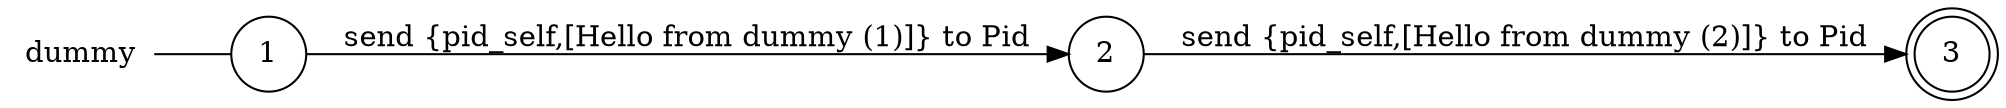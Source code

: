 digraph dummy {
	rankdir="LR";
	n_0 [label="dummy", shape="plaintext"];
	n_1 [id="1", shape=circle, label="1"];
	n_0 -> n_1 [arrowhead=none];
	n_2 [id="2", shape=circle, label="2"];
	n_3 [id="3", shape=doublecircle, label="3"];

	n_2 -> n_3 [id="[$e|1]", label="send {pid_self,[Hello from dummy (2)]} to Pid"];
	n_1 -> n_2 [id="[$e|0]", label="send {pid_self,[Hello from dummy (1)]} to Pid"];
}
